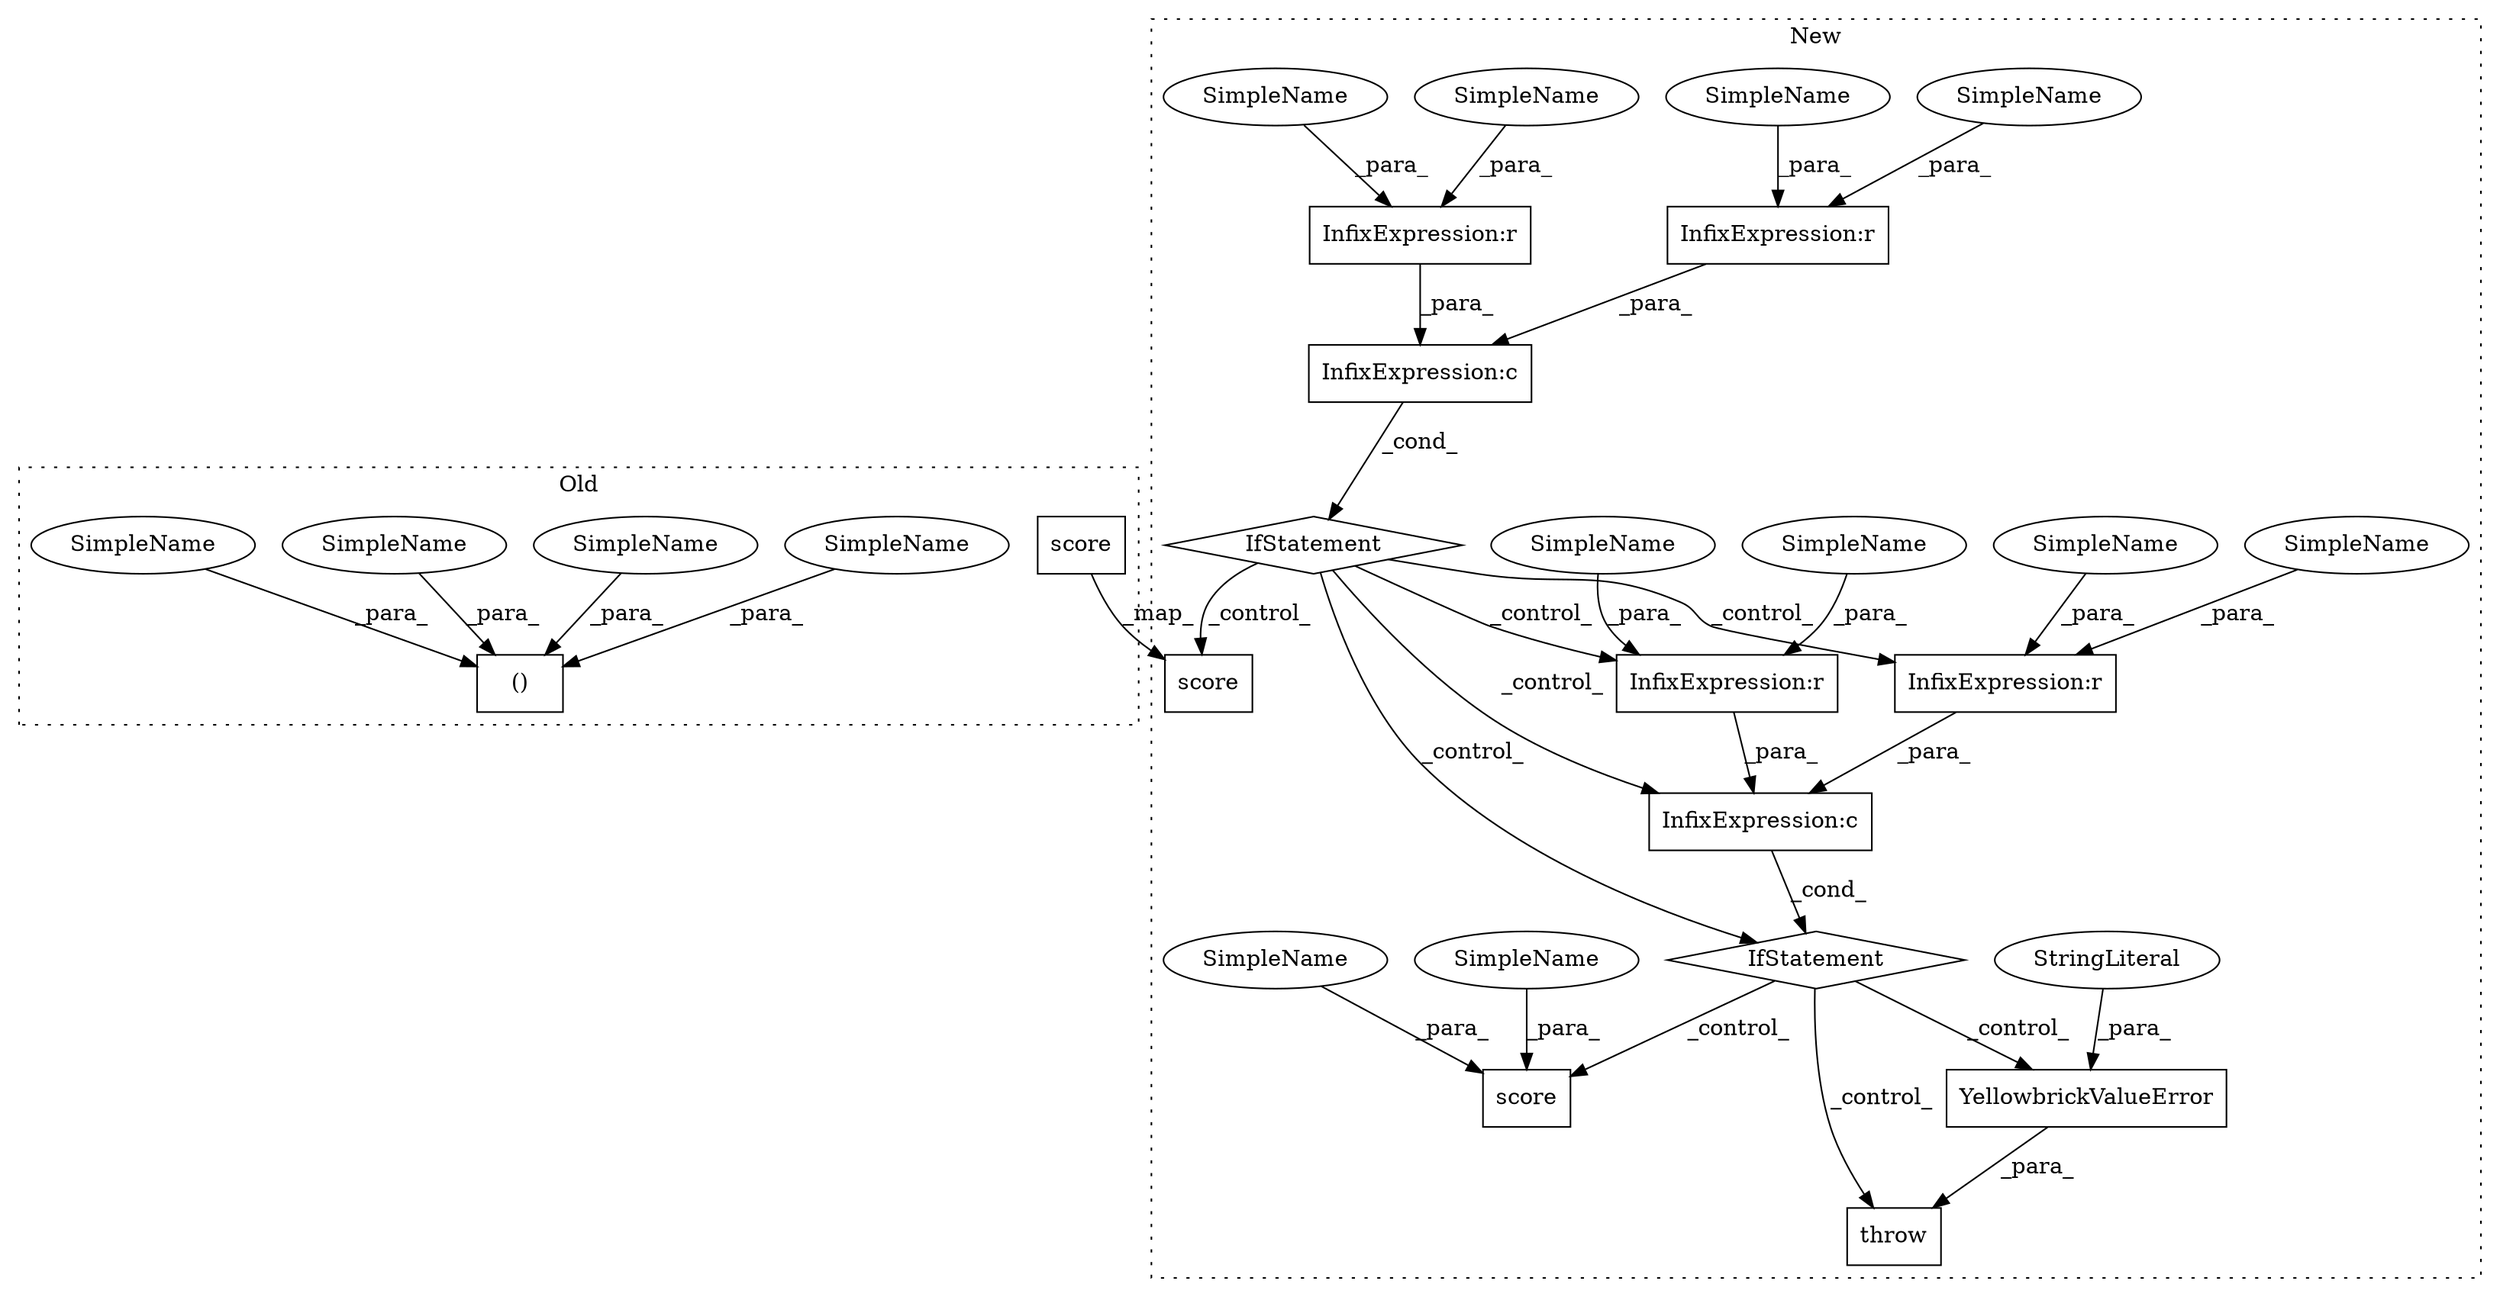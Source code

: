 digraph G {
subgraph cluster0 {
1 [label="score" a="32" s="2832,2845" l="6,-24" shape="box"];
3 [label="()" a="106" s="2679" l="0" shape="box"];
19 [label="SimpleName" a="42" s="2718" l="0" shape="ellipse"];
20 [label="SimpleName" a="42" s="2679" l="0" shape="ellipse"];
21 [label="SimpleName" a="42" s="2699" l="0" shape="ellipse"];
22 [label="SimpleName" a="42" s="2738" l="0" shape="ellipse"];
label = "Old";
style="dotted";
}
subgraph cluster1 {
2 [label="score" a="32" s="2688,2701" l="6,-24" shape="box"];
4 [label="InfixExpression:r" a="27" s="2632" l="10" shape="box"];
5 [label="InfixExpression:c" a="27" s="2631" l="20" shape="box"];
6 [label="score" a="32" s="2895,2909" l="6,-25" shape="box"];
7 [label="InfixExpression:r" a="27" s="2652" l="10" shape="box"];
8 [label="IfStatement" a="25" s="2627,2631" l="4,38" shape="diamond"];
9 [label="SimpleName" a="42" s="2909" l="0" shape="ellipse"];
10 [label="SimpleName" a="42" s="2652" l="0" shape="ellipse"];
11 [label="InfixExpression:r" a="27" s="2751" l="10" shape="box"];
12 [label="InfixExpression:r" a="27" s="2731" l="10" shape="box"];
13 [label="InfixExpression:c" a="27" s="2730" l="20" shape="box"];
14 [label="YellowbrickValueError" a="32" s="2782,2804" l="22,-22" shape="box"];
15 [label="throw" a="53" s="2776" l="6" shape="box"];
16 [label="IfStatement" a="25" s="2726,2730" l="4,38" shape="diamond"];
17 [label="SimpleName" a="42" s="2751" l="0" shape="ellipse"];
18 [label="StringLiteral" a="45" s="2804" l="0" shape="ellipse"];
23 [label="SimpleName" a="42" s="2731" l="0" shape="ellipse"];
24 [label="SimpleName" a="42" s="2632" l="0" shape="ellipse"];
25 [label="SimpleName" a="42" s="2741" l="0" shape="ellipse"];
26 [label="SimpleName" a="42" s="2642" l="0" shape="ellipse"];
27 [label="SimpleName" a="42" s="2761" l="0" shape="ellipse"];
28 [label="SimpleName" a="42" s="2662" l="0" shape="ellipse"];
29 [label="SimpleName" a="42" s="2901" l="0" shape="ellipse"];
label = "New";
style="dotted";
}
1 -> 2 [label="_map_"];
4 -> 5 [label="_para_"];
5 -> 8 [label="_cond_"];
7 -> 5 [label="_para_"];
8 -> 2 [label="_control_"];
8 -> 11 [label="_control_"];
8 -> 12 [label="_control_"];
8 -> 13 [label="_control_"];
8 -> 16 [label="_control_"];
9 -> 6 [label="_para_"];
10 -> 7 [label="_para_"];
11 -> 13 [label="_para_"];
12 -> 13 [label="_para_"];
13 -> 16 [label="_cond_"];
14 -> 15 [label="_para_"];
16 -> 6 [label="_control_"];
16 -> 15 [label="_control_"];
16 -> 14 [label="_control_"];
17 -> 11 [label="_para_"];
18 -> 14 [label="_para_"];
19 -> 3 [label="_para_"];
20 -> 3 [label="_para_"];
21 -> 3 [label="_para_"];
22 -> 3 [label="_para_"];
23 -> 12 [label="_para_"];
24 -> 4 [label="_para_"];
25 -> 12 [label="_para_"];
26 -> 4 [label="_para_"];
27 -> 11 [label="_para_"];
28 -> 7 [label="_para_"];
29 -> 6 [label="_para_"];
}